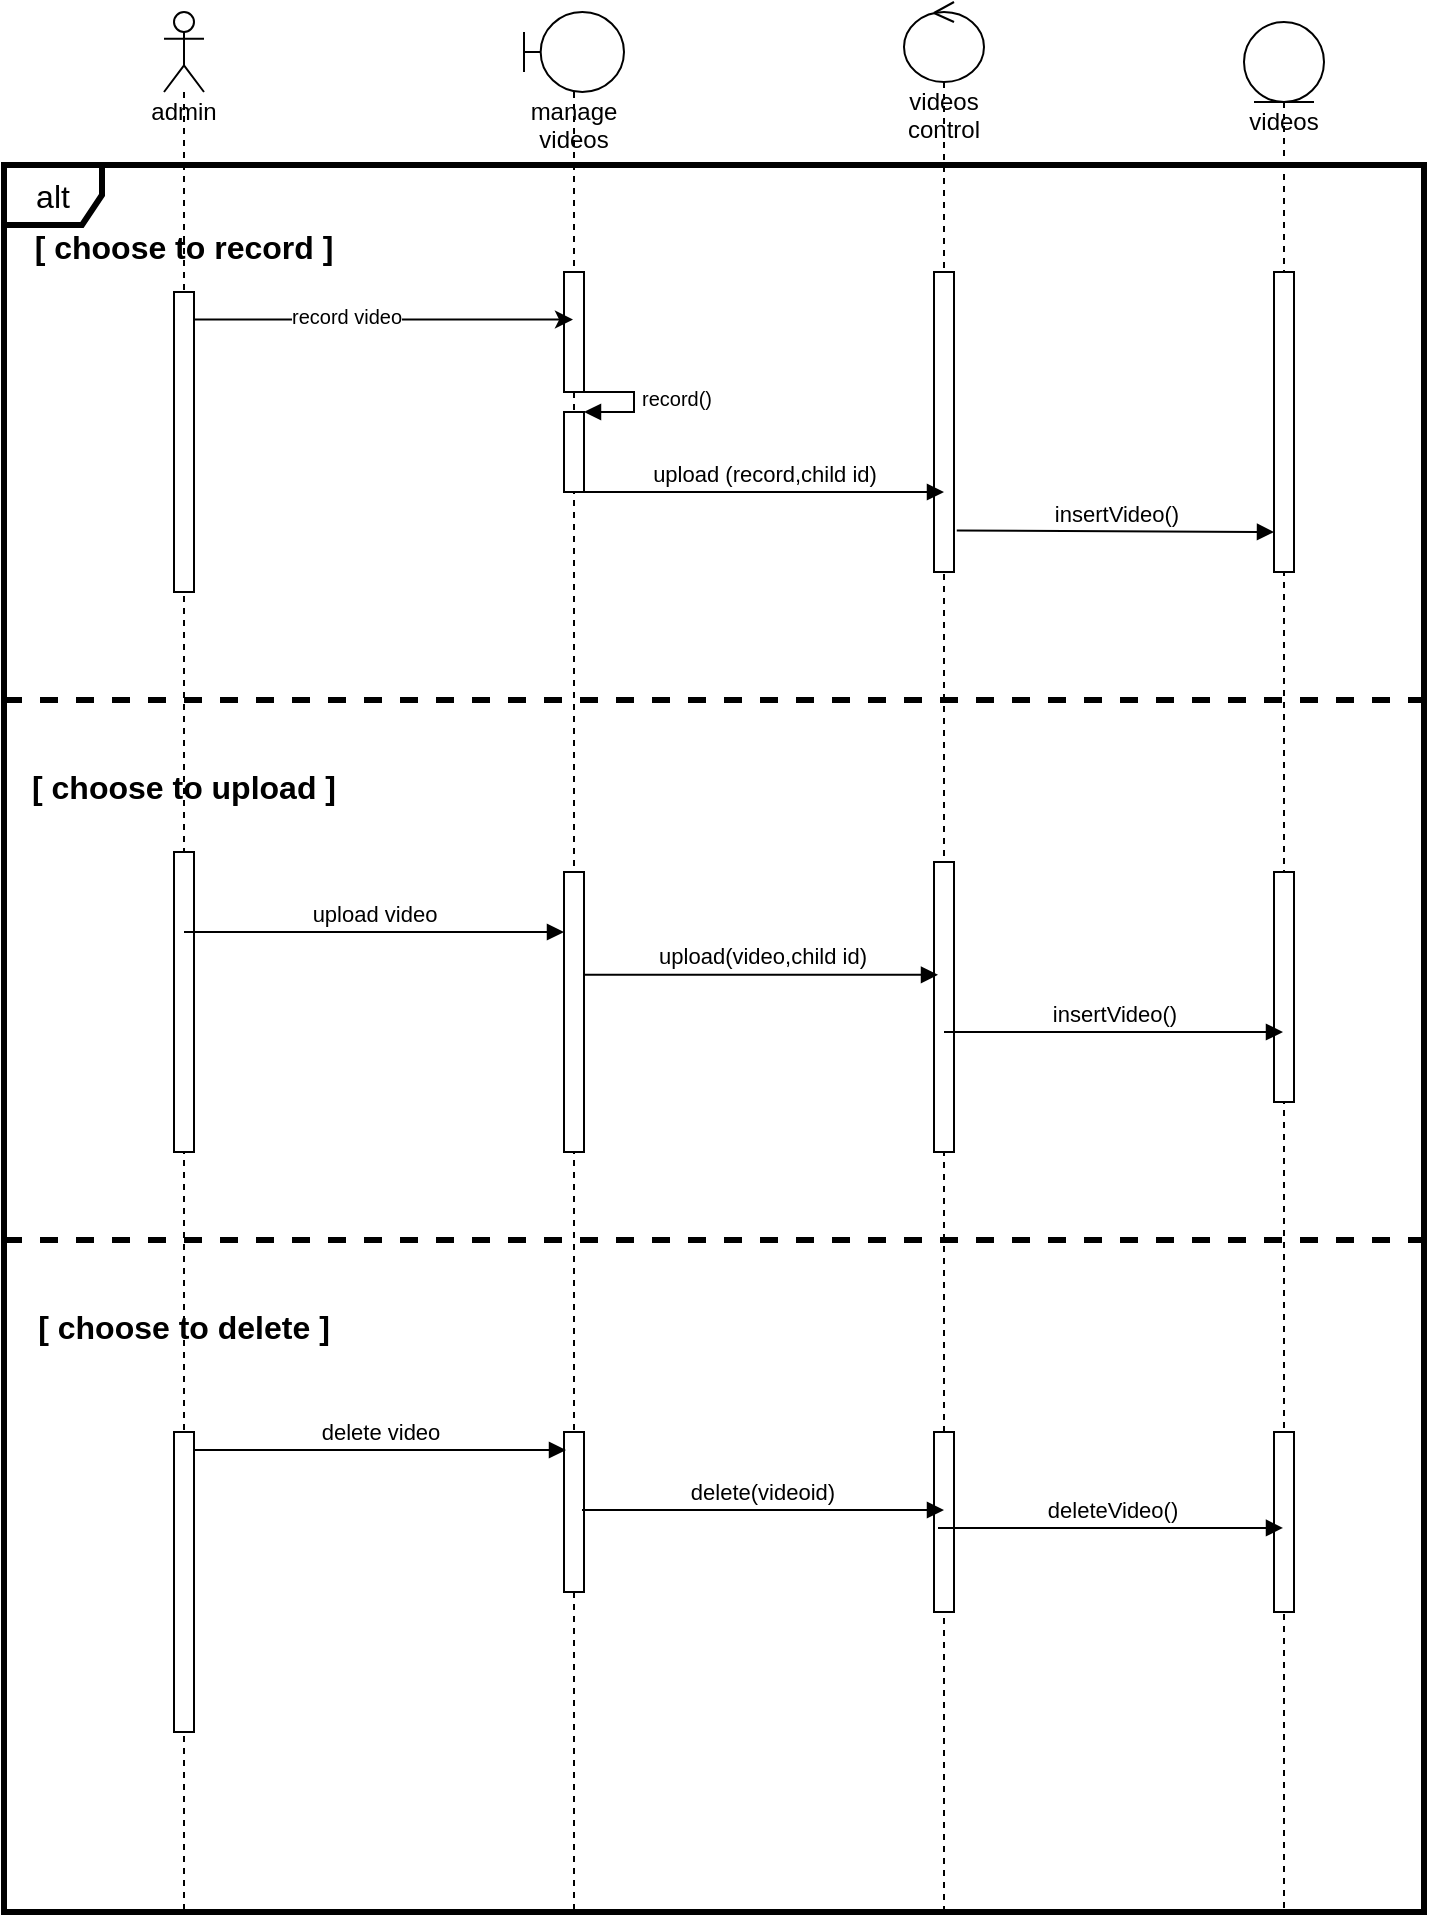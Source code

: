 <mxfile version="20.6.0" type="github">
  <diagram id="yt7U7-yLkPEDUYZrt_vq" name="sequence diagram ">
    <mxGraphModel dx="906" dy="635" grid="1" gridSize="10" guides="1" tooltips="1" connect="1" arrows="1" fold="1" page="1" pageScale="1" pageWidth="850" pageHeight="1100" math="0" shadow="0">
      <root>
        <mxCell id="0" />
        <mxCell id="1" parent="0" />
        <mxCell id="kt5Zd3Q9Jz4nPwyt5_9t-34" value="videos" style="shape=umlLifeline;participant=umlEntity;perimeter=lifelinePerimeter;whiteSpace=wrap;html=1;container=1;collapsible=0;recursiveResize=0;verticalAlign=top;spacingTop=36;outlineConnect=0;" vertex="1" parent="1">
          <mxGeometry x="630" y="55" width="40" height="945" as="geometry" />
        </mxCell>
        <mxCell id="kt5Zd3Q9Jz4nPwyt5_9t-36" value="" style="html=1;points=[];perimeter=orthogonalPerimeter;" vertex="1" parent="kt5Zd3Q9Jz4nPwyt5_9t-34">
          <mxGeometry x="15" y="425" width="10" height="115" as="geometry" />
        </mxCell>
        <mxCell id="kt5Zd3Q9Jz4nPwyt5_9t-37" value="" style="html=1;points=[];perimeter=orthogonalPerimeter;" vertex="1" parent="kt5Zd3Q9Jz4nPwyt5_9t-34">
          <mxGeometry x="15" y="705" width="10" height="90" as="geometry" />
        </mxCell>
        <mxCell id="kt5Zd3Q9Jz4nPwyt5_9t-76" value="" style="html=1;points=[];perimeter=orthogonalPerimeter;" vertex="1" parent="kt5Zd3Q9Jz4nPwyt5_9t-34">
          <mxGeometry x="15" y="125" width="10" height="150" as="geometry" />
        </mxCell>
        <mxCell id="kt5Zd3Q9Jz4nPwyt5_9t-84" value="insertVideo()" style="html=1;verticalAlign=bottom;endArrow=block;rounded=0;exitX=1.137;exitY=0.862;exitDx=0;exitDy=0;exitPerimeter=0;" edge="1" parent="kt5Zd3Q9Jz4nPwyt5_9t-34" source="kt5Zd3Q9Jz4nPwyt5_9t-75">
          <mxGeometry width="80" relative="1" as="geometry">
            <mxPoint x="-175.0" y="255" as="sourcePoint" />
            <mxPoint x="15.0" y="255" as="targetPoint" />
            <mxPoint as="offset" />
          </mxGeometry>
        </mxCell>
        <mxCell id="kt5Zd3Q9Jz4nPwyt5_9t-38" value="videos control" style="shape=umlLifeline;participant=umlControl;perimeter=lifelinePerimeter;whiteSpace=wrap;html=1;container=1;collapsible=0;recursiveResize=0;verticalAlign=top;spacingTop=36;outlineConnect=0;" vertex="1" parent="1">
          <mxGeometry x="460" y="45" width="40" height="955" as="geometry" />
        </mxCell>
        <mxCell id="kt5Zd3Q9Jz4nPwyt5_9t-40" value="" style="html=1;points=[];perimeter=orthogonalPerimeter;" vertex="1" parent="kt5Zd3Q9Jz4nPwyt5_9t-38">
          <mxGeometry x="15" y="430" width="10" height="145" as="geometry" />
        </mxCell>
        <mxCell id="kt5Zd3Q9Jz4nPwyt5_9t-41" value="" style="html=1;points=[];perimeter=orthogonalPerimeter;" vertex="1" parent="kt5Zd3Q9Jz4nPwyt5_9t-38">
          <mxGeometry x="15" y="715" width="10" height="90" as="geometry" />
        </mxCell>
        <mxCell id="kt5Zd3Q9Jz4nPwyt5_9t-75" value="" style="html=1;points=[];perimeter=orthogonalPerimeter;" vertex="1" parent="kt5Zd3Q9Jz4nPwyt5_9t-38">
          <mxGeometry x="15" y="135" width="10" height="150" as="geometry" />
        </mxCell>
        <mxCell id="kt5Zd3Q9Jz4nPwyt5_9t-42" value="admin" style="shape=umlLifeline;participant=umlActor;perimeter=lifelinePerimeter;whiteSpace=wrap;html=1;container=1;collapsible=0;recursiveResize=0;verticalAlign=top;spacingTop=36;outlineConnect=0;size=40;" vertex="1" parent="1">
          <mxGeometry x="90" y="50" width="20" height="950" as="geometry" />
        </mxCell>
        <mxCell id="kt5Zd3Q9Jz4nPwyt5_9t-44" value="" style="html=1;points=[];perimeter=orthogonalPerimeter;" vertex="1" parent="kt5Zd3Q9Jz4nPwyt5_9t-42">
          <mxGeometry x="5" y="420" width="10" height="150" as="geometry" />
        </mxCell>
        <mxCell id="kt5Zd3Q9Jz4nPwyt5_9t-45" value="" style="html=1;points=[];perimeter=orthogonalPerimeter;" vertex="1" parent="kt5Zd3Q9Jz4nPwyt5_9t-42">
          <mxGeometry x="5" y="710" width="10" height="150" as="geometry" />
        </mxCell>
        <mxCell id="kt5Zd3Q9Jz4nPwyt5_9t-73" value="" style="html=1;points=[];perimeter=orthogonalPerimeter;" vertex="1" parent="kt5Zd3Q9Jz4nPwyt5_9t-42">
          <mxGeometry x="5" y="140" width="10" height="150" as="geometry" />
        </mxCell>
        <mxCell id="kt5Zd3Q9Jz4nPwyt5_9t-49" value="manage videos" style="shape=umlLifeline;participant=umlBoundary;perimeter=lifelinePerimeter;whiteSpace=wrap;html=1;container=1;collapsible=0;recursiveResize=0;verticalAlign=top;spacingTop=36;outlineConnect=0;" vertex="1" parent="1">
          <mxGeometry x="270" y="50" width="50" height="950" as="geometry" />
        </mxCell>
        <mxCell id="kt5Zd3Q9Jz4nPwyt5_9t-50" value="" style="html=1;points=[];perimeter=orthogonalPerimeter;" vertex="1" parent="kt5Zd3Q9Jz4nPwyt5_9t-49">
          <mxGeometry x="20" y="430" width="10" height="140" as="geometry" />
        </mxCell>
        <mxCell id="kt5Zd3Q9Jz4nPwyt5_9t-51" value="" style="html=1;points=[];perimeter=orthogonalPerimeter;" vertex="1" parent="kt5Zd3Q9Jz4nPwyt5_9t-49">
          <mxGeometry x="20" y="710" width="10" height="80" as="geometry" />
        </mxCell>
        <mxCell id="kt5Zd3Q9Jz4nPwyt5_9t-74" value="" style="html=1;points=[];perimeter=orthogonalPerimeter;" vertex="1" parent="kt5Zd3Q9Jz4nPwyt5_9t-49">
          <mxGeometry x="20" y="130" width="10" height="60" as="geometry" />
        </mxCell>
        <mxCell id="kt5Zd3Q9Jz4nPwyt5_9t-80" value="" style="html=1;points=[];perimeter=orthogonalPerimeter;fontSize=10;" vertex="1" parent="kt5Zd3Q9Jz4nPwyt5_9t-49">
          <mxGeometry x="20" y="200" width="10" height="40" as="geometry" />
        </mxCell>
        <mxCell id="kt5Zd3Q9Jz4nPwyt5_9t-81" value="record()" style="edgeStyle=orthogonalEdgeStyle;html=1;align=left;spacingLeft=2;endArrow=block;rounded=0;entryX=1;entryY=0;fontSize=10;" edge="1" target="kt5Zd3Q9Jz4nPwyt5_9t-80" parent="kt5Zd3Q9Jz4nPwyt5_9t-49">
          <mxGeometry relative="1" as="geometry">
            <mxPoint x="25" y="190" as="sourcePoint" />
            <Array as="points">
              <mxPoint x="55" y="190" />
            </Array>
          </mxGeometry>
        </mxCell>
        <mxCell id="kt5Zd3Q9Jz4nPwyt5_9t-56" value="upload video" style="html=1;verticalAlign=bottom;endArrow=block;rounded=0;" edge="1" parent="1">
          <mxGeometry width="80" relative="1" as="geometry">
            <mxPoint x="100.0" y="510" as="sourcePoint" />
            <mxPoint x="290.0" y="510" as="targetPoint" />
            <mxPoint as="offset" />
          </mxGeometry>
        </mxCell>
        <mxCell id="kt5Zd3Q9Jz4nPwyt5_9t-57" value="upload(video,child id)" style="html=1;verticalAlign=bottom;endArrow=block;rounded=0;entryX=0.2;entryY=0.389;entryDx=0;entryDy=0;entryPerimeter=0;" edge="1" parent="1" source="kt5Zd3Q9Jz4nPwyt5_9t-50" target="kt5Zd3Q9Jz4nPwyt5_9t-40">
          <mxGeometry width="80" relative="1" as="geometry">
            <mxPoint x="340" y="460" as="sourcePoint" />
            <mxPoint x="484" y="435" as="targetPoint" />
            <mxPoint as="offset" />
          </mxGeometry>
        </mxCell>
        <mxCell id="kt5Zd3Q9Jz4nPwyt5_9t-58" value="insertVideo()" style="html=1;verticalAlign=bottom;endArrow=block;rounded=0;" edge="1" parent="1" source="kt5Zd3Q9Jz4nPwyt5_9t-38" target="kt5Zd3Q9Jz4nPwyt5_9t-34">
          <mxGeometry width="80" relative="1" as="geometry">
            <mxPoint x="520" y="479" as="sourcePoint" />
            <mxPoint x="641" y="479" as="targetPoint" />
            <mxPoint as="offset" />
            <Array as="points">
              <mxPoint x="590" y="560" />
            </Array>
          </mxGeometry>
        </mxCell>
        <mxCell id="kt5Zd3Q9Jz4nPwyt5_9t-59" value="delete video" style="html=1;verticalAlign=bottom;endArrow=block;rounded=0;entryX=0.1;entryY=0.1;entryDx=0;entryDy=0;entryPerimeter=0;" edge="1" parent="1" source="kt5Zd3Q9Jz4nPwyt5_9t-45">
          <mxGeometry width="80" relative="1" as="geometry">
            <mxPoint x="99.5" y="790.6" as="sourcePoint" />
            <mxPoint x="291" y="769.0" as="targetPoint" />
            <mxPoint as="offset" />
          </mxGeometry>
        </mxCell>
        <mxCell id="kt5Zd3Q9Jz4nPwyt5_9t-60" value="delete(videoid)" style="html=1;verticalAlign=bottom;endArrow=block;rounded=0;exitX=0.9;exitY=0.488;exitDx=0;exitDy=0;exitPerimeter=0;" edge="1" parent="1" source="kt5Zd3Q9Jz4nPwyt5_9t-51">
          <mxGeometry width="80" relative="1" as="geometry">
            <mxPoint x="109.5" y="640.6" as="sourcePoint" />
            <mxPoint x="480" y="799.0" as="targetPoint" />
            <mxPoint as="offset" />
          </mxGeometry>
        </mxCell>
        <mxCell id="kt5Zd3Q9Jz4nPwyt5_9t-61" value="deleteVideo()" style="html=1;verticalAlign=bottom;endArrow=block;rounded=0;exitX=0.2;exitY=0.533;exitDx=0;exitDy=0;exitPerimeter=0;" edge="1" parent="1" source="kt5Zd3Q9Jz4nPwyt5_9t-41" target="kt5Zd3Q9Jz4nPwyt5_9t-34">
          <mxGeometry width="80" relative="1" as="geometry">
            <mxPoint x="479.5" y="805.62" as="sourcePoint" />
            <mxPoint x="610" y="810" as="targetPoint" />
            <mxPoint as="offset" />
          </mxGeometry>
        </mxCell>
        <mxCell id="kt5Zd3Q9Jz4nPwyt5_9t-62" value="[ choose to upload ]" style="text;align=center;fontStyle=1;verticalAlign=middle;spacingLeft=3;spacingRight=3;strokeColor=none;rotatable=0;points=[[0,0.5],[1,0.5]];portConstraint=eastwest;shadow=0;gradientColor=none;fontSize=16;" vertex="1" parent="1">
          <mxGeometry x="20" y="420" width="160" height="33" as="geometry" />
        </mxCell>
        <mxCell id="kt5Zd3Q9Jz4nPwyt5_9t-63" value="" style="line;strokeWidth=3;fillColor=none;align=left;verticalAlign=middle;spacingTop=-1;spacingLeft=3;spacingRight=3;rotatable=0;labelPosition=right;points=[];portConstraint=eastwest;shadow=0;fontSize=16;dashed=1;perimeterSpacing=0;" vertex="1" parent="1">
          <mxGeometry x="10" y="660" width="710" height="8" as="geometry" />
        </mxCell>
        <mxCell id="kt5Zd3Q9Jz4nPwyt5_9t-64" value="[ choose to delete ]" style="text;align=center;fontStyle=1;verticalAlign=middle;spacingLeft=3;spacingRight=3;strokeColor=none;rotatable=0;points=[[0,0.5],[1,0.5]];portConstraint=eastwest;shadow=0;gradientColor=none;fontSize=16;" vertex="1" parent="1">
          <mxGeometry x="20" y="690" width="160" height="33" as="geometry" />
        </mxCell>
        <mxCell id="kt5Zd3Q9Jz4nPwyt5_9t-70" value="alt" style="shape=umlFrame;whiteSpace=wrap;html=1;shadow=0;fontSize=16;strokeWidth=3;gradientColor=none;width=49;height=30;" vertex="1" parent="1">
          <mxGeometry x="10" y="126.5" width="710" height="873.5" as="geometry" />
        </mxCell>
        <mxCell id="kt5Zd3Q9Jz4nPwyt5_9t-71" value="" style="line;strokeWidth=3;fillColor=none;align=left;verticalAlign=middle;spacingTop=-1;spacingLeft=3;spacingRight=3;rotatable=0;labelPosition=right;points=[];portConstraint=eastwest;shadow=0;fontSize=16;dashed=1;perimeterSpacing=0;" vertex="1" parent="1">
          <mxGeometry x="10" y="390" width="710" height="8" as="geometry" />
        </mxCell>
        <mxCell id="kt5Zd3Q9Jz4nPwyt5_9t-72" value="[ choose to record ]" style="text;align=center;fontStyle=1;verticalAlign=middle;spacingLeft=3;spacingRight=3;strokeColor=none;rotatable=0;points=[[0,0.5],[1,0.5]];portConstraint=eastwest;shadow=0;gradientColor=none;fontSize=16;" vertex="1" parent="1">
          <mxGeometry x="20" y="150" width="160" height="33" as="geometry" />
        </mxCell>
        <mxCell id="kt5Zd3Q9Jz4nPwyt5_9t-77" value="" style="endArrow=classic;html=1;rounded=0;fontSize=8;exitX=0.955;exitY=0.092;exitDx=0;exitDy=0;exitPerimeter=0;" edge="1" parent="1" source="kt5Zd3Q9Jz4nPwyt5_9t-73" target="kt5Zd3Q9Jz4nPwyt5_9t-49">
          <mxGeometry width="50" height="50" relative="1" as="geometry">
            <mxPoint x="240" y="360" as="sourcePoint" />
            <mxPoint x="290" y="310" as="targetPoint" />
          </mxGeometry>
        </mxCell>
        <mxCell id="kt5Zd3Q9Jz4nPwyt5_9t-78" value="&lt;p&gt;&lt;span style=&quot;font-size: 10px;&quot;&gt;record video&lt;/span&gt;&lt;/p&gt;" style="edgeLabel;html=1;align=center;verticalAlign=middle;resizable=0;points=[];fontSize=8;" vertex="1" connectable="0" parent="kt5Zd3Q9Jz4nPwyt5_9t-77">
          <mxGeometry x="-0.192" y="2" relative="1" as="geometry">
            <mxPoint as="offset" />
          </mxGeometry>
        </mxCell>
        <mxCell id="kt5Zd3Q9Jz4nPwyt5_9t-83" value="upload (record,child id)" style="html=1;verticalAlign=bottom;endArrow=block;rounded=0;" edge="1" parent="1">
          <mxGeometry width="80" relative="1" as="geometry">
            <mxPoint x="300" y="290" as="sourcePoint" />
            <mxPoint x="480.0" y="290" as="targetPoint" />
            <mxPoint as="offset" />
          </mxGeometry>
        </mxCell>
      </root>
    </mxGraphModel>
  </diagram>
</mxfile>
